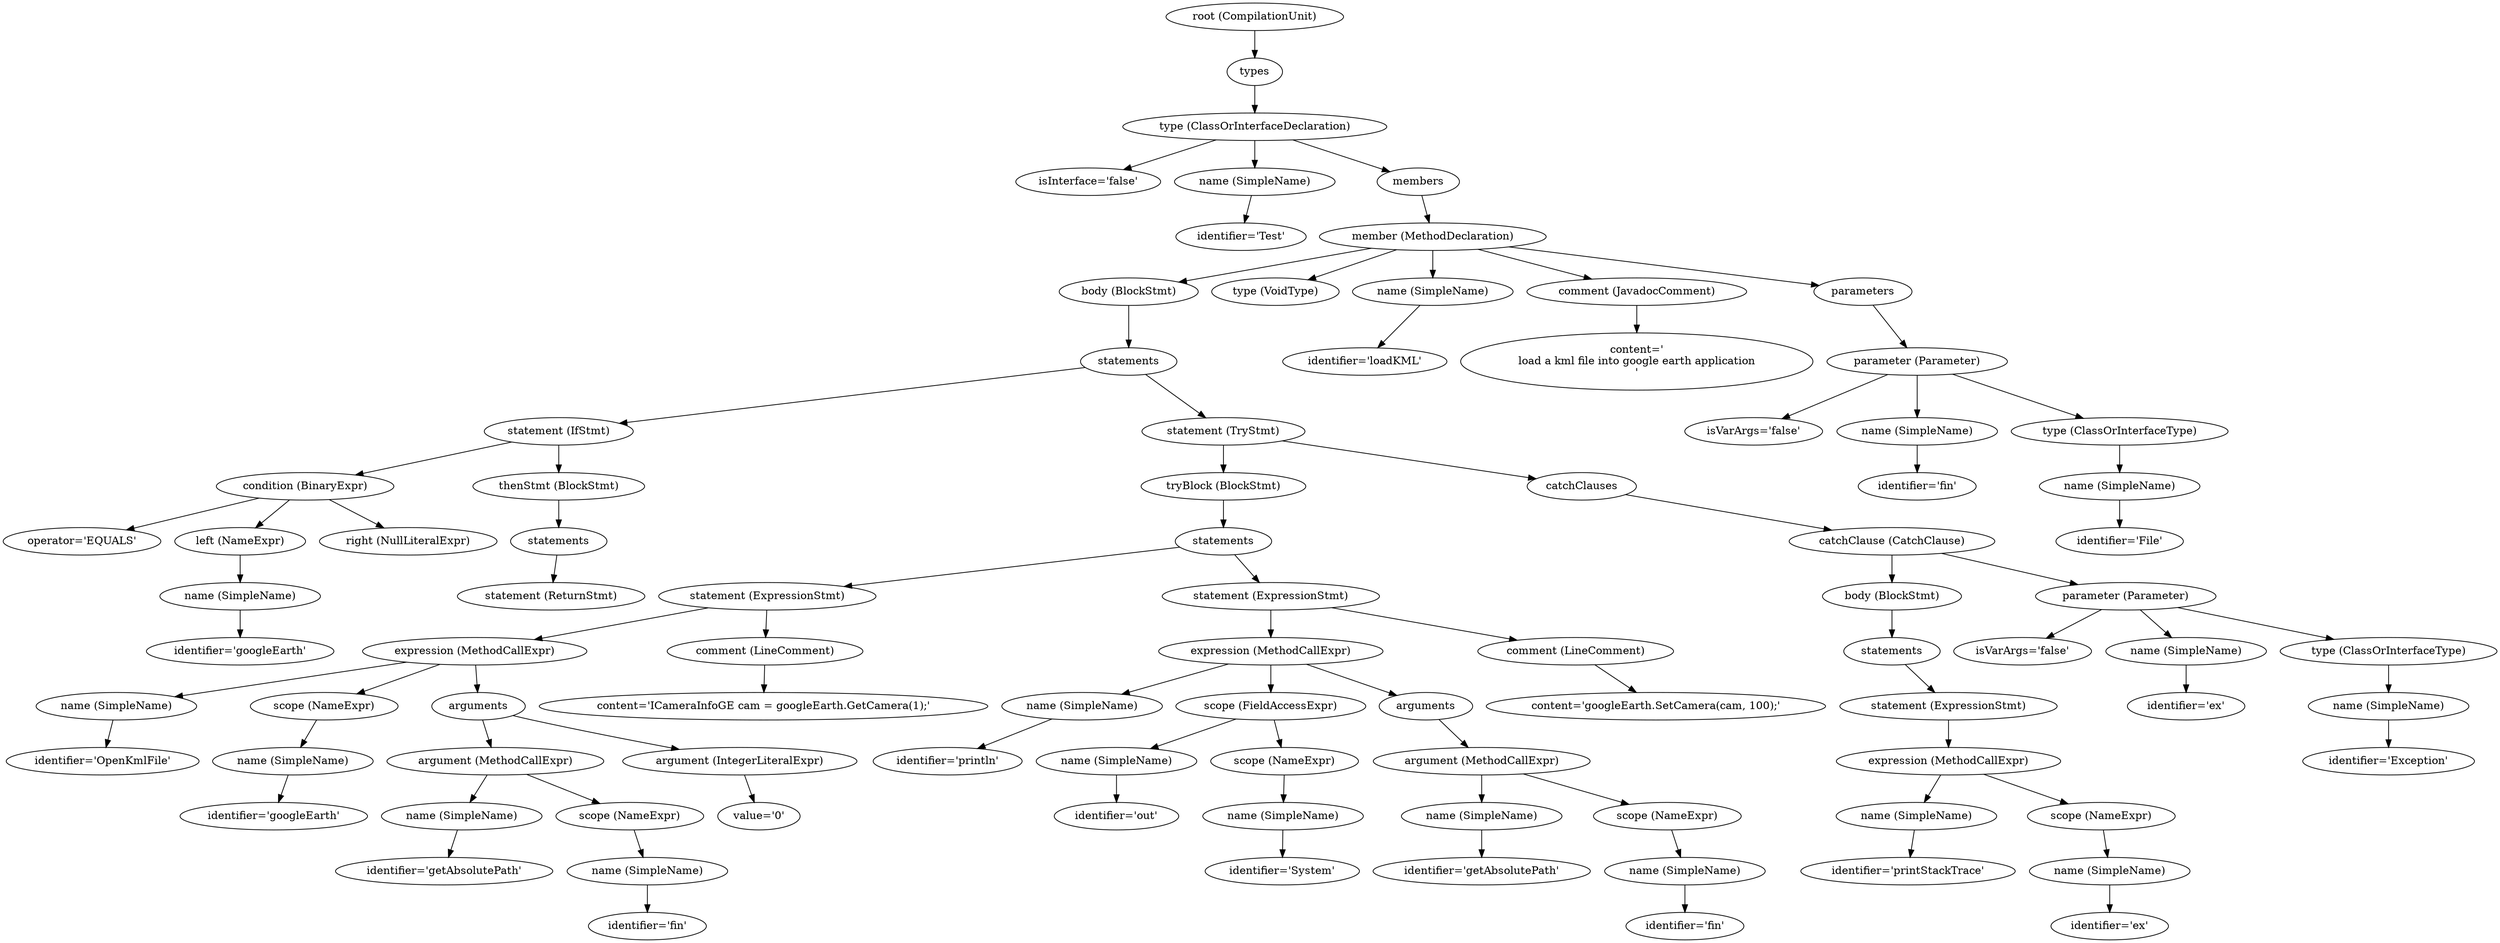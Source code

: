 digraph {
n0 [label="root (CompilationUnit)"];
n1 [label="types"];
n0 -> n1;
n2 [label="type (ClassOrInterfaceDeclaration)"];
n1 -> n2;
n3 [label="isInterface='false'"];
n2 -> n3;
n4 [label="name (SimpleName)"];
n2 -> n4;
n5 [label="identifier='Test'"];
n4 -> n5;
n6 [label="members"];
n2 -> n6;
n7 [label="member (MethodDeclaration)"];
n6 -> n7;
n8 [label="body (BlockStmt)"];
n7 -> n8;
n9 [label="statements"];
n8 -> n9;
n10 [label="statement (IfStmt)"];
n9 -> n10;
n11 [label="condition (BinaryExpr)"];
n10 -> n11;
n12 [label="operator='EQUALS'"];
n11 -> n12;
n13 [label="left (NameExpr)"];
n11 -> n13;
n14 [label="name (SimpleName)"];
n13 -> n14;
n15 [label="identifier='googleEarth'"];
n14 -> n15;
n16 [label="right (NullLiteralExpr)"];
n11 -> n16;
n17 [label="thenStmt (BlockStmt)"];
n10 -> n17;
n18 [label="statements"];
n17 -> n18;
n19 [label="statement (ReturnStmt)"];
n18 -> n19;
n20 [label="statement (TryStmt)"];
n9 -> n20;
n21 [label="tryBlock (BlockStmt)"];
n20 -> n21;
n22 [label="statements"];
n21 -> n22;
n23 [label="statement (ExpressionStmt)"];
n22 -> n23;
n24 [label="expression (MethodCallExpr)"];
n23 -> n24;
n25 [label="name (SimpleName)"];
n24 -> n25;
n26 [label="identifier='OpenKmlFile'"];
n25 -> n26;
n27 [label="scope (NameExpr)"];
n24 -> n27;
n28 [label="name (SimpleName)"];
n27 -> n28;
n29 [label="identifier='googleEarth'"];
n28 -> n29;
n30 [label="arguments"];
n24 -> n30;
n31 [label="argument (MethodCallExpr)"];
n30 -> n31;
n32 [label="name (SimpleName)"];
n31 -> n32;
n33 [label="identifier='getAbsolutePath'"];
n32 -> n33;
n34 [label="scope (NameExpr)"];
n31 -> n34;
n35 [label="name (SimpleName)"];
n34 -> n35;
n36 [label="identifier='fin'"];
n35 -> n36;
n37 [label="argument (IntegerLiteralExpr)"];
n30 -> n37;
n38 [label="value='0'"];
n37 -> n38;
n39 [label="comment (LineComment)"];
n23 -> n39;
n40 [label="content='ICameraInfoGE cam = googleEarth.GetCamera(1);'"];
n39 -> n40;
n41 [label="statement (ExpressionStmt)"];
n22 -> n41;
n42 [label="expression (MethodCallExpr)"];
n41 -> n42;
n43 [label="name (SimpleName)"];
n42 -> n43;
n44 [label="identifier='println'"];
n43 -> n44;
n45 [label="scope (FieldAccessExpr)"];
n42 -> n45;
n46 [label="name (SimpleName)"];
n45 -> n46;
n47 [label="identifier='out'"];
n46 -> n47;
n48 [label="scope (NameExpr)"];
n45 -> n48;
n49 [label="name (SimpleName)"];
n48 -> n49;
n50 [label="identifier='System'"];
n49 -> n50;
n51 [label="arguments"];
n42 -> n51;
n52 [label="argument (MethodCallExpr)"];
n51 -> n52;
n53 [label="name (SimpleName)"];
n52 -> n53;
n54 [label="identifier='getAbsolutePath'"];
n53 -> n54;
n55 [label="scope (NameExpr)"];
n52 -> n55;
n56 [label="name (SimpleName)"];
n55 -> n56;
n57 [label="identifier='fin'"];
n56 -> n57;
n58 [label="comment (LineComment)"];
n41 -> n58;
n59 [label="content='googleEarth.SetCamera(cam, 100);'"];
n58 -> n59;
n60 [label="catchClauses"];
n20 -> n60;
n61 [label="catchClause (CatchClause)"];
n60 -> n61;
n62 [label="body (BlockStmt)"];
n61 -> n62;
n63 [label="statements"];
n62 -> n63;
n64 [label="statement (ExpressionStmt)"];
n63 -> n64;
n65 [label="expression (MethodCallExpr)"];
n64 -> n65;
n66 [label="name (SimpleName)"];
n65 -> n66;
n67 [label="identifier='printStackTrace'"];
n66 -> n67;
n68 [label="scope (NameExpr)"];
n65 -> n68;
n69 [label="name (SimpleName)"];
n68 -> n69;
n70 [label="identifier='ex'"];
n69 -> n70;
n71 [label="parameter (Parameter)"];
n61 -> n71;
n72 [label="isVarArgs='false'"];
n71 -> n72;
n73 [label="name (SimpleName)"];
n71 -> n73;
n74 [label="identifier='ex'"];
n73 -> n74;
n75 [label="type (ClassOrInterfaceType)"];
n71 -> n75;
n76 [label="name (SimpleName)"];
n75 -> n76;
n77 [label="identifier='Exception'"];
n76 -> n77;
n78 [label="type (VoidType)"];
n7 -> n78;
n79 [label="name (SimpleName)"];
n7 -> n79;
n80 [label="identifier='loadKML'"];
n79 -> n80;
n81 [label="comment (JavadocComment)"];
n7 -> n81;
n82 [label="content='
load a kml file into google earth application
'"];
n81 -> n82;
n83 [label="parameters"];
n7 -> n83;
n84 [label="parameter (Parameter)"];
n83 -> n84;
n85 [label="isVarArgs='false'"];
n84 -> n85;
n86 [label="name (SimpleName)"];
n84 -> n86;
n87 [label="identifier='fin'"];
n86 -> n87;
n88 [label="type (ClassOrInterfaceType)"];
n84 -> n88;
n89 [label="name (SimpleName)"];
n88 -> n89;
n90 [label="identifier='File'"];
n89 -> n90;
}
